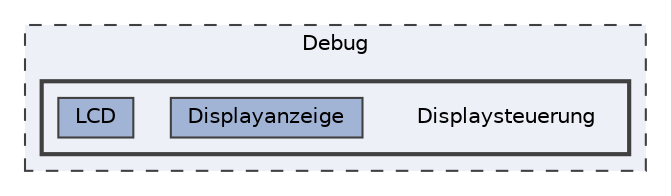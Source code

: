 digraph "Debug/Displaysteuerung"
{
 // LATEX_PDF_SIZE
  bgcolor="transparent";
  edge [fontname=Helvetica,fontsize=10,labelfontname=Helvetica,labelfontsize=10];
  node [fontname=Helvetica,fontsize=10,shape=box,height=0.2,width=0.4];
  compound=true
  subgraph clusterdir_faa8bedbcbaa373d57b77d9219afda20 {
    graph [ bgcolor="#edf0f7", pencolor="grey25", label="Debug", fontname=Helvetica,fontsize=10 style="filled,dashed", URL="dir_faa8bedbcbaa373d57b77d9219afda20.html",tooltip=""]
  subgraph clusterdir_54924d056fe2d21738b1b03899555eda {
    graph [ bgcolor="#edf0f7", pencolor="grey25", label="", fontname=Helvetica,fontsize=10 style="filled,bold", URL="dir_54924d056fe2d21738b1b03899555eda.html",tooltip=""]
    dir_54924d056fe2d21738b1b03899555eda [shape=plaintext, label="Displaysteuerung"];
  dir_66c72ad2089a9f97fbed56a858fc94f7 [label="Displayanzeige", fillcolor="#a2b4d6", color="grey25", style="filled", URL="dir_66c72ad2089a9f97fbed56a858fc94f7.html",tooltip=""];
  dir_c3bc251e7fb6ae6ad343df9ac1791eb1 [label="LCD", fillcolor="#a2b4d6", color="grey25", style="filled", URL="dir_c3bc251e7fb6ae6ad343df9ac1791eb1.html",tooltip=""];
  }
  }
}
